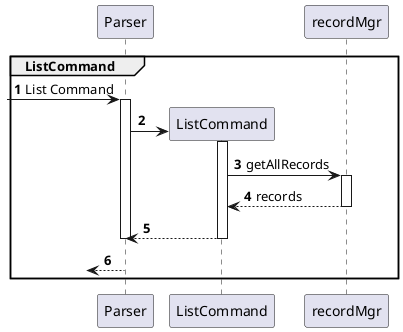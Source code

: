 @startuml
'https://plantuml.com/sequence-diagram

autonumber
group ListCommand
?-> Parser: List Command
Activate Parser

Parser -> ListCommand **
Activate ListCommand

ListCommand -> recordMgr :getAllRecords
activate recordMgr
ListCommand <-- recordMgr : records
deactivate recordMgr

Parser <-- ListCommand
Deactivate ListCommand

Deactivate Parser
?<-- Parser
Deactivate Parser
end
@enduml